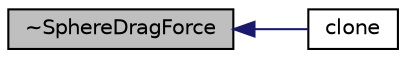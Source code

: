 digraph "~SphereDragForce"
{
  bgcolor="transparent";
  edge [fontname="Helvetica",fontsize="10",labelfontname="Helvetica",labelfontsize="10"];
  node [fontname="Helvetica",fontsize="10",shape=record];
  rankdir="LR";
  Node12 [label="~SphereDragForce",height=0.2,width=0.4,color="black", fillcolor="grey75", style="filled", fontcolor="black"];
  Node12 -> Node13 [dir="back",color="midnightblue",fontsize="10",style="solid",fontname="Helvetica"];
  Node13 [label="clone",height=0.2,width=0.4,color="black",URL="$a25249.html#ac7eaa8b220cc46ce90a03b7fc312138e",tooltip="Construct and return a clone. "];
}
